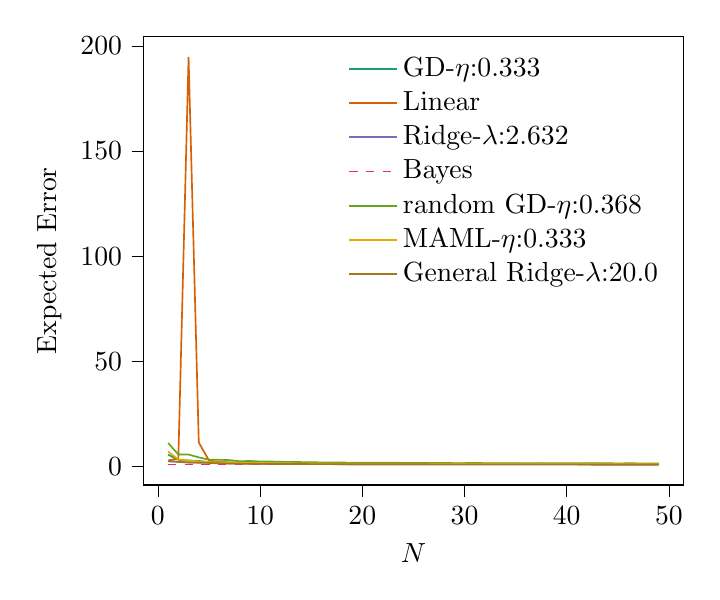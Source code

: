% This file was created with tikzplotlib v0.10.1.
\begin{tikzpicture}

\definecolor{chocolate217952}{RGB}{217,95,2}
\definecolor{darkcyan27158119}{RGB}{27,158,119}
\definecolor{darkgoldenrod16611829}{RGB}{166,118,29}
\definecolor{darkgray176}{RGB}{176,176,176}
\definecolor{deeppink23141138}{RGB}{231,41,138}
\definecolor{lightslategray117112179}{RGB}{117,112,179}
\definecolor{olivedrab10216630}{RGB}{102,166,30}
\definecolor{orange2301712}{RGB}{230,171,2}

\begin{axis}[
legend cell align={left},
legend style={fill opacity=0.8, draw opacity=1, text opacity=1, draw=none},
tick align=outside,
tick pos=left,
x grid style={darkgray176},
xlabel={\(\displaystyle N\)},
xmin=-1.4, xmax=51.4,
xtick style={color=black},
y grid style={darkgray176},
ylabel={Expected Error},
ymin=-8.684, ymax=204.356,
ytick style={color=black}
]
\addplot [semithick, darkcyan27158119]
table {%
1 5.686
2 3.268
3 2.958
4 2.754
5 2.091
6 2.187
7 2.008
8 1.954
9 1.867
10 1.778
11 1.664
12 1.55
13 1.538
14 1.569
15 1.543
16 1.572
17 1.472
18 1.526
19 1.41
20 1.461
21 1.408
22 1.397
23 1.401
24 1.415
25 1.454
26 1.353
27 1.47
28 1.386
29 1.385
30 1.367
31 1.37
32 1.371
33 1.426
34 1.363
35 1.422
36 1.303
37 1.371
38 1.349
39 1.352
40 1.309
41 1.325
42 1.363
43 1.369
44 1.34
45 1.335
46 1.354
47 1.327
48 1.323
49 1.332
};
\addlegendentry{GD-$\eta$:0.333}
\addplot [semithick, chocolate217952]
table {%
1 2.951
2 3.888
3 194.672
4 11.486
5 2.9
6 2.181
7 1.934
8 1.665
9 1.553
10 1.46
11 1.393
12 1.347
13 1.331
14 1.283
15 1.276
16 1.225
17 1.23
18 1.205
19 1.186
20 1.176
21 1.165
22 1.161
23 1.152
24 1.143
25 1.14
26 1.132
27 1.124
28 1.124
29 1.119
30 1.114
31 1.107
32 1.102
33 1.101
34 1.099
35 1.093
36 1.093
37 1.087
38 1.088
39 1.084
40 1.082
41 1.079
42 1.077
43 1.074
44 1.073
45 1.072
46 1.071
47 1.068
48 1.067
49 1.066
};
\addlegendentry{Linear}
\addplot [semithick, lightslategray117112179]
table {%
1 2.521
2 2.356
3 2.019
4 1.931
5 1.902
6 1.699
7 1.517
8 1.515
9 1.413
10 1.391
11 1.347
12 1.314
13 1.272
14 1.239
15 1.241
16 1.231
17 1.208
18 1.185
19 1.187
20 1.173
21 1.158
22 1.149
23 1.147
24 1.135
25 1.137
26 1.128
27 1.131
28 1.119
29 1.117
30 1.108
31 1.107
32 1.1
33 1.098
34 1.095
35 1.091
36 1.09
37 1.087
38 1.085
39 1.083
40 1.08
41 1.077
42 1.078
43 1.073
44 1.073
45 1.072
46 1.069
47 1.068
48 1.065
49 1.067
};
\addlegendentry{Ridge-$\lambda$:2.632}
\addplot [semithick, deeppink23141138, dashed]
table {%
1 1.0
2 1.0
3 1.0
4 1.0
5 1.0
6 1.0
7 1.0
8 1.0
9 1.0
10 1.0
11 1.0
12 1.0
13 1.0
14 1.0
15 1.0
16 1.0
17 1.0
18 1.0
19 1.0
20 1.0
21 1.0
22 1.0
23 1.0
24 1.0
25 1.0
26 1.0
27 1.0
28 1.0
29 1.0
30 1.0
31 1.0
32 1.0
33 1.0
34 1.0
35 1.0
36 1.0
37 1.0
38 1.0
39 1.0
40 1.0
41 1.0
42 1.0
43 1.0
44 1.0
45 1.0
46 1.0
47 1.0
48 1.0
49 1.0
};
\addlegendentry{Bayes}
\addplot [semithick, olivedrab10216630]
table {%
1 11.28
2 5.779
3 5.759
4 4.428
5 3.296
6 3.271
7 3.128
8 2.578
9 2.723
10 2.477
11 2.476
12 2.314
13 2.288
14 2.186
15 2.16
16 2.02
17 2.012
18 1.987
19 1.882
20 1.908
21 1.92
22 1.87
23 1.859
24 1.82
25 1.82
26 1.817
27 1.75
28 1.781
29 1.695
30 1.71
31 1.735
32 1.703
33 1.66
34 1.7
35 1.667
36 1.634
37 1.697
38 1.615
39 1.613
40 1.632
41 1.655
42 1.613
43 1.64
44 1.639
45 1.564
46 1.614
47 1.588
48 1.586
49 1.568
};
\addlegendentry{random GD-$\eta$:0.368}
\addplot [semithick, orange2301712]
table {%
1 7.178
2 3.44
3 2.948
4 2.502
5 2.266
6 1.937
7 1.98
8 1.894
9 1.729
10 1.735
11 1.699
12 1.563
13 1.531
14 1.573
15 1.565
16 1.495
17 1.475
18 1.451
19 1.506
20 1.408
21 1.434
22 1.434
23 1.375
24 1.4
25 1.42
26 1.421
27 1.405
28 1.382
29 1.435
30 1.398
31 1.371
32 1.439
33 1.405
34 1.364
35 1.317
36 1.304
37 1.313
38 1.333
39 1.302
40 1.377
41 1.333
42 1.286
43 1.35
44 1.341
45 1.356
46 1.37
47 1.316
48 1.33
49 1.368
};
\addlegendentry{MAML-$\eta$:0.333}
\addplot [semithick, darkgoldenrod16611829]
table {%
1 2.701
2 2.281
3 1.964
4 1.897
5 1.79
6 1.581
7 1.524
8 1.428
9 1.421
10 1.349
11 1.33
12 1.292
13 1.271
14 1.25
15 1.228
16 1.207
17 1.197
18 1.185
19 1.173
20 1.159
21 1.149
22 1.149
23 1.139
24 1.136
25 1.127
26 1.123
27 1.115
28 1.116
29 1.111
30 1.105
31 1.103
32 1.1
33 1.094
34 1.092
35 1.091
36 1.089
37 1.087
38 1.083
39 1.082
40 1.078
41 1.076
42 1.074
43 1.072
44 1.071
45 1.069
46 1.068
47 1.067
48 1.065
49 1.064
};
\addlegendentry{General Ridge-$\lambda$:20.0}
\end{axis}

\end{tikzpicture}
